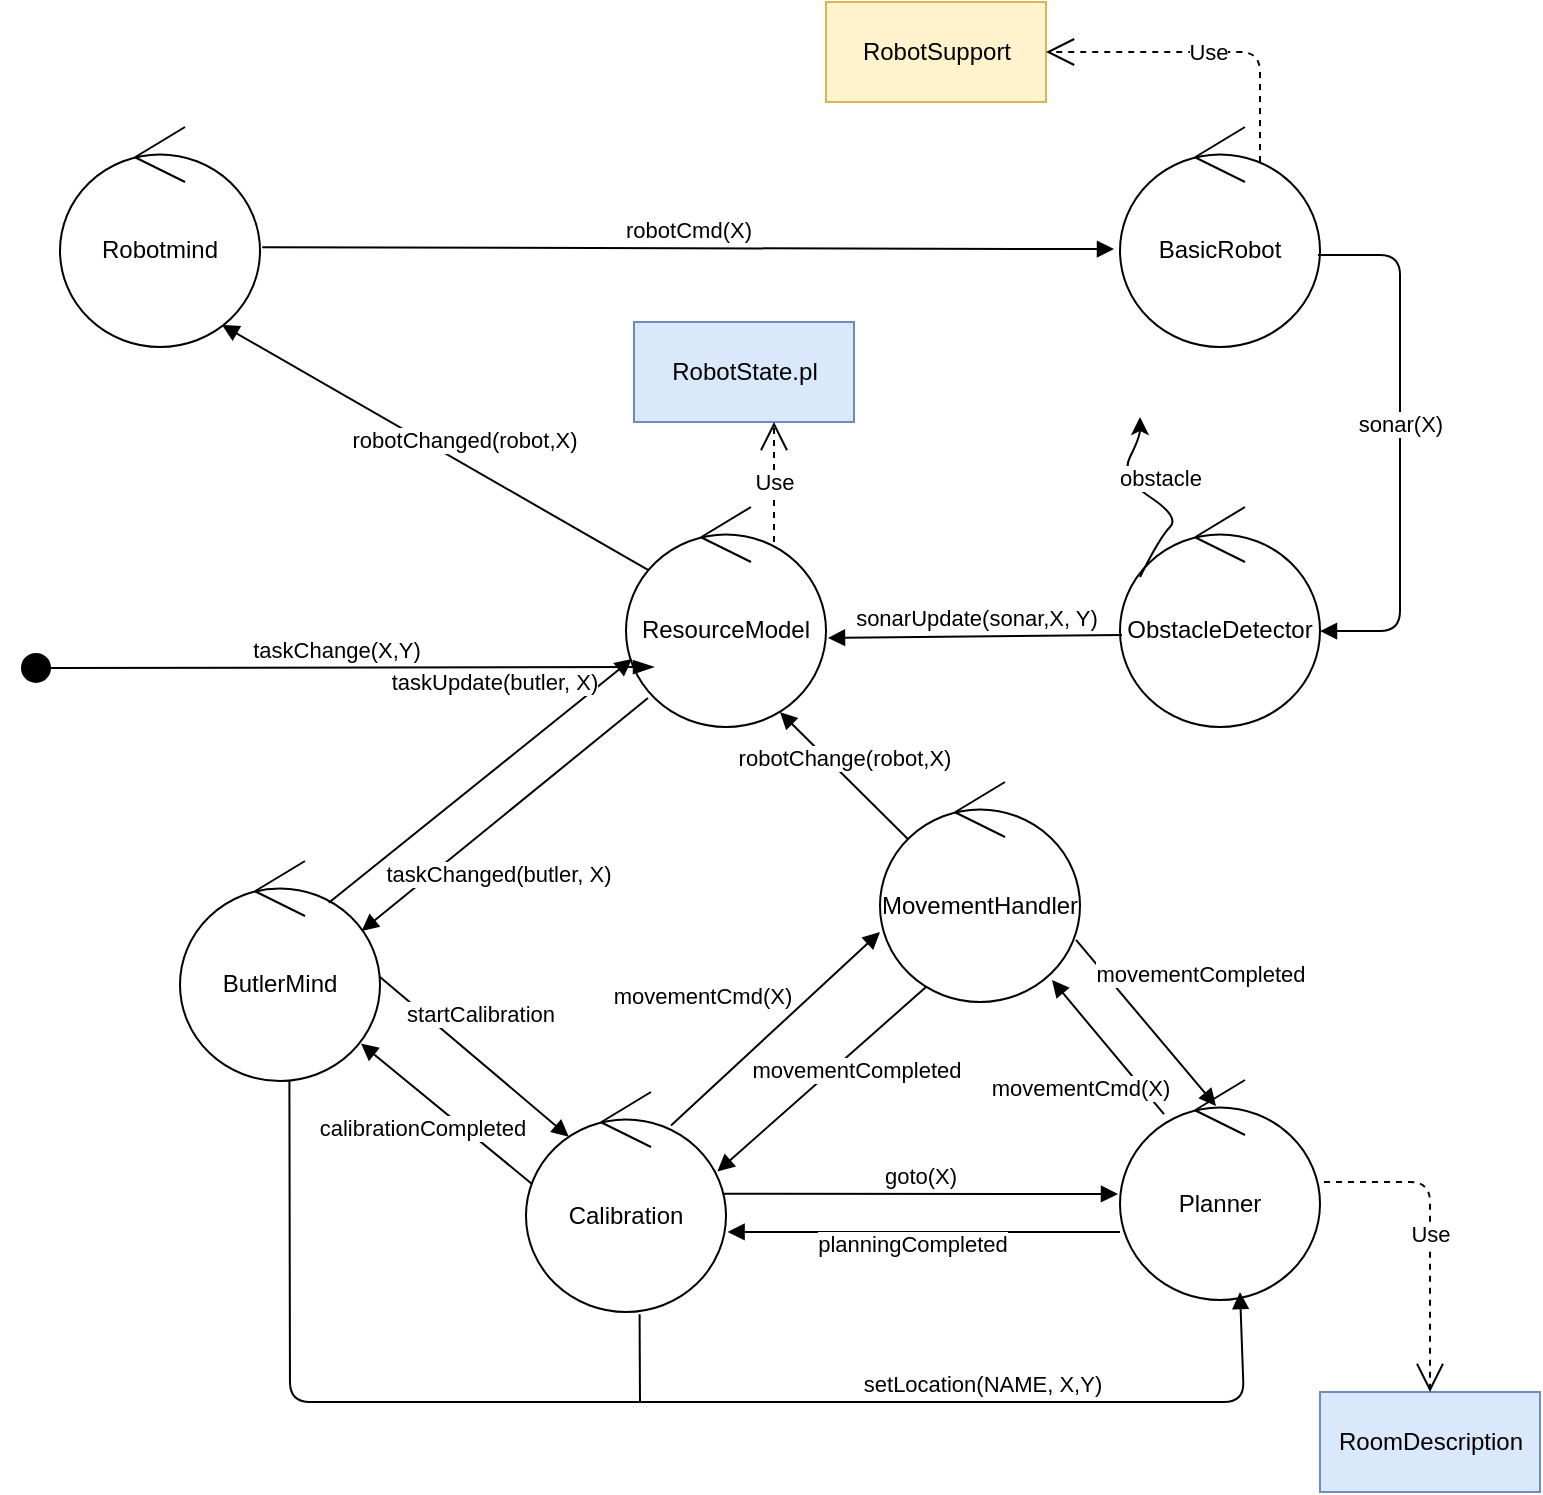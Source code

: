 <mxfile version="11.2.8" type="device" pages="1"><diagram id="N_zZ_6VDmk2ao7Jy1I44" name="Page-1"><mxGraphModel dx="854" dy="444" grid="1" gridSize="10" guides="1" tooltips="1" connect="1" arrows="1" fold="1" page="1" pageScale="1" pageWidth="827" pageHeight="1169" math="0" shadow="0"><root><mxCell id="0"/><mxCell id="1" parent="0"/><mxCell id="mH4F-yhIBV2RZeD0xi7G-1" value="BasicRobot" style="ellipse;shape=umlControl;whiteSpace=wrap;html=1;" vertex="1" parent="1"><mxGeometry x="610" y="107.5" width="100" height="110" as="geometry"/></mxCell><mxCell id="mH4F-yhIBV2RZeD0xi7G-2" value="Robotmind" style="ellipse;shape=umlControl;whiteSpace=wrap;html=1;" vertex="1" parent="1"><mxGeometry x="80" y="107.5" width="100" height="110" as="geometry"/></mxCell><mxCell id="mH4F-yhIBV2RZeD0xi7G-3" value="ResourceModel" style="ellipse;shape=umlControl;whiteSpace=wrap;html=1;" vertex="1" parent="1"><mxGeometry x="363" y="297.5" width="100" height="110" as="geometry"/></mxCell><mxCell id="mH4F-yhIBV2RZeD0xi7G-4" value="ObstacleDetector" style="ellipse;shape=umlControl;whiteSpace=wrap;html=1;" vertex="1" parent="1"><mxGeometry x="610" y="297.5" width="100" height="110" as="geometry"/></mxCell><mxCell id="mH4F-yhIBV2RZeD0xi7G-5" value="ButlerMind" style="ellipse;shape=umlControl;whiteSpace=wrap;html=1;" vertex="1" parent="1"><mxGeometry x="140" y="474.5" width="100" height="110" as="geometry"/></mxCell><mxCell id="mH4F-yhIBV2RZeD0xi7G-6" value="Calibration" style="ellipse;shape=umlControl;whiteSpace=wrap;html=1;" vertex="1" parent="1"><mxGeometry x="313" y="590" width="100" height="110" as="geometry"/></mxCell><mxCell id="mH4F-yhIBV2RZeD0xi7G-7" value="Planner" style="ellipse;shape=umlControl;whiteSpace=wrap;html=1;" vertex="1" parent="1"><mxGeometry x="610" y="584" width="100" height="110" as="geometry"/></mxCell><mxCell id="mH4F-yhIBV2RZeD0xi7G-8" value="robotCmd(X)" style="html=1;verticalAlign=bottom;startArrow=none;startFill=0;endArrow=block;startSize=8;exitX=1.011;exitY=0.547;exitDx=0;exitDy=0;exitPerimeter=0;entryX=-0.03;entryY=0.555;entryDx=0;entryDy=0;entryPerimeter=0;" edge="1" parent="1" source="mH4F-yhIBV2RZeD0xi7G-2" target="mH4F-yhIBV2RZeD0xi7G-1"><mxGeometry width="60" relative="1" as="geometry"><mxPoint x="180" y="162.5" as="sourcePoint"/><mxPoint x="240" y="162.5" as="targetPoint"/></mxGeometry></mxCell><mxCell id="mH4F-yhIBV2RZeD0xi7G-9" value="robotChanged(robot,X)" style="html=1;verticalAlign=bottom;startArrow=none;startFill=0;endArrow=block;startSize=8;entryX=0.81;entryY=0.9;entryDx=0;entryDy=0;entryPerimeter=0;exitX=0.11;exitY=0.286;exitDx=0;exitDy=0;exitPerimeter=0;" edge="1" parent="1" source="mH4F-yhIBV2RZeD0xi7G-3" target="mH4F-yhIBV2RZeD0xi7G-2"><mxGeometry x="-0.125" y="-3" width="60" relative="1" as="geometry"><mxPoint x="370" y="332.5" as="sourcePoint"/><mxPoint x="150" y="212.5" as="targetPoint"/><mxPoint as="offset"/></mxGeometry></mxCell><mxCell id="mH4F-yhIBV2RZeD0xi7G-10" value="taskChanged(butler, X)" style="html=1;verticalAlign=bottom;endArrow=block;entryX=0.908;entryY=0.318;entryDx=0;entryDy=0;entryPerimeter=0;exitX=0.11;exitY=0.868;exitDx=0;exitDy=0;exitPerimeter=0;" edge="1" parent="1" source="mH4F-yhIBV2RZeD0xi7G-3" target="mH4F-yhIBV2RZeD0xi7G-5"><mxGeometry x="0.297" y="28" width="80" relative="1" as="geometry"><mxPoint x="380" y="392.5" as="sourcePoint"/><mxPoint x="170" y="615" as="targetPoint"/><mxPoint as="offset"/></mxGeometry></mxCell><mxCell id="mH4F-yhIBV2RZeD0xi7G-12" value="taskUpdate(butler, X)" style="html=1;verticalAlign=bottom;endArrow=block;entryX=0.03;entryY=0.691;entryDx=0;entryDy=0;entryPerimeter=0;exitX=0.744;exitY=0.19;exitDx=0;exitDy=0;exitPerimeter=0;" edge="1" parent="1" source="mH4F-yhIBV2RZeD0xi7G-5" target="mH4F-yhIBV2RZeD0xi7G-3"><mxGeometry x="0.318" y="27" width="80" relative="1" as="geometry"><mxPoint x="160" y="522.5" as="sourcePoint"/><mxPoint x="240" y="522.5" as="targetPoint"/><mxPoint as="offset"/></mxGeometry></mxCell><mxCell id="mH4F-yhIBV2RZeD0xi7G-13" value="sonarUpdate(sonar,X, Y)" style="html=1;verticalAlign=bottom;endArrow=block;exitX=0.01;exitY=0.582;exitDx=0;exitDy=0;exitPerimeter=0;entryX=1.01;entryY=0.595;entryDx=0;entryDy=0;entryPerimeter=0;" edge="1" parent="1" source="mH4F-yhIBV2RZeD0xi7G-4" target="mH4F-yhIBV2RZeD0xi7G-3"><mxGeometry width="80" relative="1" as="geometry"><mxPoint x="490" y="412.5" as="sourcePoint"/><mxPoint x="460" y="362.5" as="targetPoint"/></mxGeometry></mxCell><mxCell id="mH4F-yhIBV2RZeD0xi7G-14" value="sonar(X)" style="html=1;verticalAlign=bottom;endArrow=block;entryX=1;entryY=0.564;entryDx=0;entryDy=0;entryPerimeter=0;exitX=0.99;exitY=0.582;exitDx=0;exitDy=0;exitPerimeter=0;" edge="1" parent="1" source="mH4F-yhIBV2RZeD0xi7G-1" target="mH4F-yhIBV2RZeD0xi7G-4"><mxGeometry width="80" relative="1" as="geometry"><mxPoint x="660" y="222.5" as="sourcePoint"/><mxPoint x="720" y="252.5" as="targetPoint"/><Array as="points"><mxPoint x="750" y="171.5"/><mxPoint x="750" y="359.5"/></Array></mxGeometry></mxCell><mxCell id="mH4F-yhIBV2RZeD0xi7G-15" value="obstacle" style="curved=1;endArrow=classic;html=1;" edge="1" parent="1"><mxGeometry x="0.066" y="-11" width="50" height="50" relative="1" as="geometry"><mxPoint x="620" y="332.5" as="sourcePoint"/><mxPoint x="620" y="252.5" as="targetPoint"/><Array as="points"><mxPoint x="630" y="312.5"/><mxPoint x="640" y="302.5"/><mxPoint x="610" y="282.5"/><mxPoint x="620" y="262.5"/></Array><mxPoint as="offset"/></mxGeometry></mxCell><mxCell id="mH4F-yhIBV2RZeD0xi7G-18" value="taskChange(X,Y)" style="html=1;verticalAlign=bottom;startArrow=circle;startFill=1;endArrow=blockThin;startSize=6;endSize=8;entryX=-0.01;entryY=0.6;entryDx=0;entryDy=0;entryPerimeter=0;endFill=1;" edge="1" parent="1"><mxGeometry width="80" relative="1" as="geometry"><mxPoint x="60" y="378" as="sourcePoint"/><mxPoint x="377" y="377.5" as="targetPoint"/></mxGeometry></mxCell><mxCell id="mH4F-yhIBV2RZeD0xi7G-19" value="startCalibration" style="html=1;verticalAlign=bottom;endArrow=block;exitX=1;exitY=0.527;exitDx=0;exitDy=0;exitPerimeter=0;entryX=0.214;entryY=0.203;entryDx=0;entryDy=0;entryPerimeter=0;" edge="1" parent="1" source="mH4F-yhIBV2RZeD0xi7G-5" target="mH4F-yhIBV2RZeD0xi7G-6"><mxGeometry x="-0.095" y="11" width="80" relative="1" as="geometry"><mxPoint x="180" y="645" as="sourcePoint"/><mxPoint x="330" y="610" as="targetPoint"/><mxPoint as="offset"/></mxGeometry></mxCell><mxCell id="mH4F-yhIBV2RZeD0xi7G-20" value="calibrationCompleted" style="html=1;verticalAlign=bottom;endArrow=block;entryX=0.905;entryY=0.83;entryDx=0;entryDy=0;entryPerimeter=0;exitX=0.03;exitY=0.418;exitDx=0;exitDy=0;exitPerimeter=0;" edge="1" parent="1" source="mH4F-yhIBV2RZeD0xi7G-6" target="mH4F-yhIBV2RZeD0xi7G-5"><mxGeometry x="-0.01" y="20" width="80" relative="1" as="geometry"><mxPoint x="310" y="630" as="sourcePoint"/><mxPoint x="320" y="685" as="targetPoint"/><mxPoint as="offset"/></mxGeometry></mxCell><mxCell id="mH4F-yhIBV2RZeD0xi7G-21" value="goto(X)" style="html=1;verticalAlign=bottom;endArrow=block;exitX=0.983;exitY=0.462;exitDx=0;exitDy=0;exitPerimeter=0;" edge="1" parent="1" source="mH4F-yhIBV2RZeD0xi7G-6"><mxGeometry width="80" relative="1" as="geometry"><mxPoint x="460" y="625" as="sourcePoint"/><mxPoint x="609" y="641" as="targetPoint"/></mxGeometry></mxCell><mxCell id="mH4F-yhIBV2RZeD0xi7G-22" value="planningCompleted" style="html=1;verticalAlign=bottom;endArrow=block;exitX=0;exitY=0.691;exitDx=0;exitDy=0;exitPerimeter=0;entryX=1.008;entryY=0.636;entryDx=0;entryDy=0;entryPerimeter=0;" edge="1" parent="1" source="mH4F-yhIBV2RZeD0xi7G-7" target="mH4F-yhIBV2RZeD0xi7G-6"><mxGeometry x="0.055" y="15" width="80" relative="1" as="geometry"><mxPoint x="450" y="695" as="sourcePoint"/><mxPoint x="530" y="695" as="targetPoint"/><mxPoint as="offset"/></mxGeometry></mxCell><mxCell id="mH4F-yhIBV2RZeD0xi7G-23" value="setLocation(NAME, X,Y)" style="html=1;verticalAlign=bottom;endArrow=block;exitX=0.547;exitY=0.997;exitDx=0;exitDy=0;exitPerimeter=0;entryX=0.6;entryY=0.964;entryDx=0;entryDy=0;entryPerimeter=0;" edge="1" parent="1" source="mH4F-yhIBV2RZeD0xi7G-5" target="mH4F-yhIBV2RZeD0xi7G-7"><mxGeometry x="0.463" width="80" relative="1" as="geometry"><mxPoint x="140" y="685.5" as="sourcePoint"/><mxPoint x="670" y="700" as="targetPoint"/><Array as="points"><mxPoint x="195" y="745"/><mxPoint x="672" y="745"/></Array><mxPoint as="offset"/></mxGeometry></mxCell><mxCell id="mH4F-yhIBV2RZeD0xi7G-27" value="" style="html=1;verticalAlign=bottom;endArrow=none;exitX=0.568;exitY=1.01;exitDx=0;exitDy=0;exitPerimeter=0;endFill=0;" edge="1" parent="1" source="mH4F-yhIBV2RZeD0xi7G-6"><mxGeometry width="80" relative="1" as="geometry"><mxPoint x="419" y="705" as="sourcePoint"/><mxPoint x="370" y="745" as="targetPoint"/></mxGeometry></mxCell><mxCell id="mH4F-yhIBV2RZeD0xi7G-28" value="RobotSupport" style="html=1;fillColor=#fff2cc;strokeColor=#d6b656;" vertex="1" parent="1"><mxGeometry x="463" y="45" width="110" height="50" as="geometry"/></mxCell><mxCell id="mH4F-yhIBV2RZeD0xi7G-29" value="RobotState.pl" style="html=1;fillColor=#dae8fc;strokeColor=#6c8ebf;" vertex="1" parent="1"><mxGeometry x="367" y="205" width="110" height="50" as="geometry"/></mxCell><mxCell id="mH4F-yhIBV2RZeD0xi7G-30" value="Use" style="endArrow=open;endSize=12;dashed=1;html=1;" edge="1" parent="1"><mxGeometry width="160" relative="1" as="geometry"><mxPoint x="437" y="315" as="sourcePoint"/><mxPoint x="437" y="255" as="targetPoint"/></mxGeometry></mxCell><mxCell id="mH4F-yhIBV2RZeD0xi7G-31" value="Use" style="endArrow=open;endSize=12;dashed=1;html=1;entryX=1;entryY=0.5;entryDx=0;entryDy=0;" edge="1" parent="1" target="mH4F-yhIBV2RZeD0xi7G-28"><mxGeometry width="160" relative="1" as="geometry"><mxPoint x="680" y="125" as="sourcePoint"/><mxPoint x="680" y="65.0" as="targetPoint"/><Array as="points"><mxPoint x="680" y="70"/></Array></mxGeometry></mxCell><mxCell id="mH4F-yhIBV2RZeD0xi7G-33" value="MovementHandler" style="ellipse;shape=umlControl;whiteSpace=wrap;html=1;" vertex="1" parent="1"><mxGeometry x="490" y="435" width="100" height="110" as="geometry"/></mxCell><mxCell id="mH4F-yhIBV2RZeD0xi7G-34" value="movementCmd(X)" style="html=1;verticalAlign=bottom;endArrow=block;entryX=0;entryY=0.682;entryDx=0;entryDy=0;entryPerimeter=0;exitX=0.725;exitY=0.152;exitDx=0;exitDy=0;exitPerimeter=0;" edge="1" parent="1" source="mH4F-yhIBV2RZeD0xi7G-6" target="mH4F-yhIBV2RZeD0xi7G-33"><mxGeometry x="-0.308" y="30" width="80" relative="1" as="geometry"><mxPoint x="440" y="605" as="sourcePoint"/><mxPoint x="520" y="545" as="targetPoint"/><mxPoint as="offset"/></mxGeometry></mxCell><mxCell id="mH4F-yhIBV2RZeD0xi7G-35" value="movementCompleted" style="html=1;verticalAlign=bottom;endArrow=block;exitX=0.23;exitY=0.932;exitDx=0;exitDy=0;exitPerimeter=0;entryX=0.957;entryY=0.361;entryDx=0;entryDy=0;entryPerimeter=0;" edge="1" parent="1" source="mH4F-yhIBV2RZeD0xi7G-33" target="mH4F-yhIBV2RZeD0xi7G-6"><mxGeometry x="-0.135" y="15" width="80" relative="1" as="geometry"><mxPoint x="480" y="595" as="sourcePoint"/><mxPoint x="560" y="595" as="targetPoint"/><mxPoint as="offset"/></mxGeometry></mxCell><mxCell id="mH4F-yhIBV2RZeD0xi7G-37" value="robotChange(robot,X)" style="html=1;verticalAlign=bottom;endArrow=block;exitX=0.138;exitY=0.258;exitDx=0;exitDy=0;exitPerimeter=0;entryX=0.77;entryY=0.932;entryDx=0;entryDy=0;entryPerimeter=0;" edge="1" parent="1" source="mH4F-yhIBV2RZeD0xi7G-33" target="mH4F-yhIBV2RZeD0xi7G-3"><mxGeometry width="80" relative="1" as="geometry"><mxPoint x="350" y="490" as="sourcePoint"/><mxPoint x="430" y="490" as="targetPoint"/></mxGeometry></mxCell><mxCell id="mH4F-yhIBV2RZeD0xi7G-38" value="movementCmd(X)" style="html=1;verticalAlign=bottom;endArrow=block;entryX=0.86;entryY=0.9;entryDx=0;entryDy=0;entryPerimeter=0;exitX=0.22;exitY=0.155;exitDx=0;exitDy=0;exitPerimeter=0;" edge="1" parent="1" source="mH4F-yhIBV2RZeD0xi7G-7" target="mH4F-yhIBV2RZeD0xi7G-33"><mxGeometry x="-0.308" y="30" width="80" relative="1" as="geometry"><mxPoint x="395.5" y="616.72" as="sourcePoint"/><mxPoint x="500" y="520.02" as="targetPoint"/><mxPoint as="offset"/></mxGeometry></mxCell><mxCell id="mH4F-yhIBV2RZeD0xi7G-39" value="movementCompleted" style="html=1;verticalAlign=bottom;endArrow=block;exitX=0.98;exitY=0.718;exitDx=0;exitDy=0;exitPerimeter=0;entryX=0.48;entryY=0.118;entryDx=0;entryDy=0;entryPerimeter=0;" edge="1" parent="1" source="mH4F-yhIBV2RZeD0xi7G-33" target="mH4F-yhIBV2RZeD0xi7G-7"><mxGeometry x="0.103" y="31" width="80" relative="1" as="geometry"><mxPoint x="523" y="547.52" as="sourcePoint"/><mxPoint x="418.7" y="639.71" as="targetPoint"/><mxPoint as="offset"/></mxGeometry></mxCell><mxCell id="mH4F-yhIBV2RZeD0xi7G-40" value="RoomDescription" style="html=1;fillColor=#dae8fc;strokeColor=#6c8ebf;" vertex="1" parent="1"><mxGeometry x="710" y="740" width="110" height="50" as="geometry"/></mxCell><mxCell id="mH4F-yhIBV2RZeD0xi7G-41" value="Use" style="endArrow=open;endSize=12;dashed=1;html=1;exitX=1.02;exitY=0.464;exitDx=0;exitDy=0;exitPerimeter=0;entryX=0.5;entryY=0;entryDx=0;entryDy=0;" edge="1" parent="1" source="mH4F-yhIBV2RZeD0xi7G-7" target="mH4F-yhIBV2RZeD0xi7G-40"><mxGeometry width="160" relative="1" as="geometry"><mxPoint x="447" y="325" as="sourcePoint"/><mxPoint x="740" y="570" as="targetPoint"/><Array as="points"><mxPoint x="765" y="635"/></Array></mxGeometry></mxCell></root></mxGraphModel></diagram></mxfile>